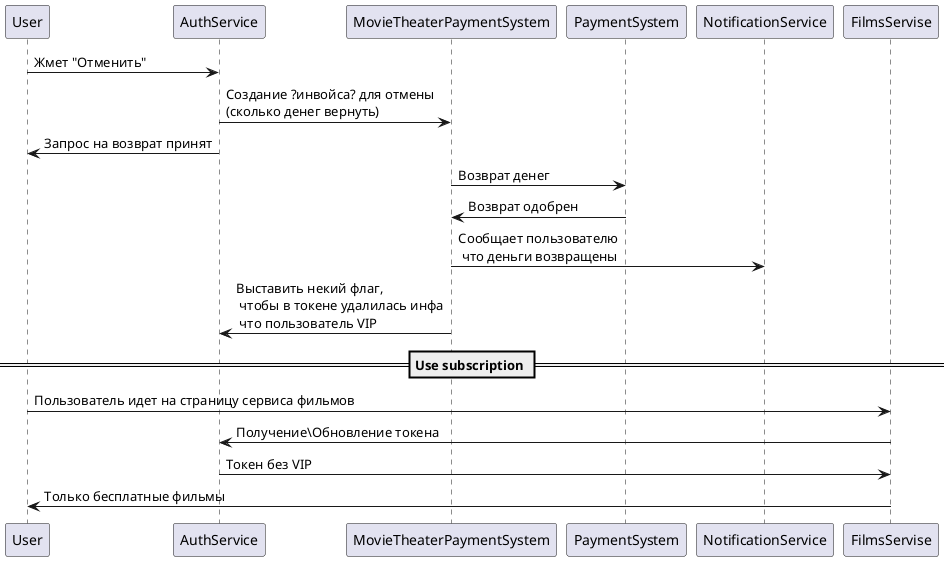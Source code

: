@startuml
User -> AuthService: Жмет "Отменить"

AuthService -> MovieTheaterPaymentSystem: Создание ?инвойса? для отмены\n(сколько денег вернуть)

AuthService -> User: Запрос на возврат принят

MovieTheaterPaymentSystem -> PaymentSystem: Возврат денег

PaymentSystem -> MovieTheaterPaymentSystem: Возврат одобрен

MovieTheaterPaymentSystem -> NotificationService: Сообщает пользователю\n что деньги возвращены
MovieTheaterPaymentSystem -> AuthService: Выставить некий флаг,\n чтобы в токене удалилась инфа\n что пользователь VIP

== Use subscription ==

User -> FilmsServise: Пользователь идет на страницу сервиса фильмов

FilmsServise -> AuthService: Получение\Обновление токена
AuthService -> FilmsServise: Токен без VIP

FilmsServise -> User: Только бесплатные фильмы
@enduml